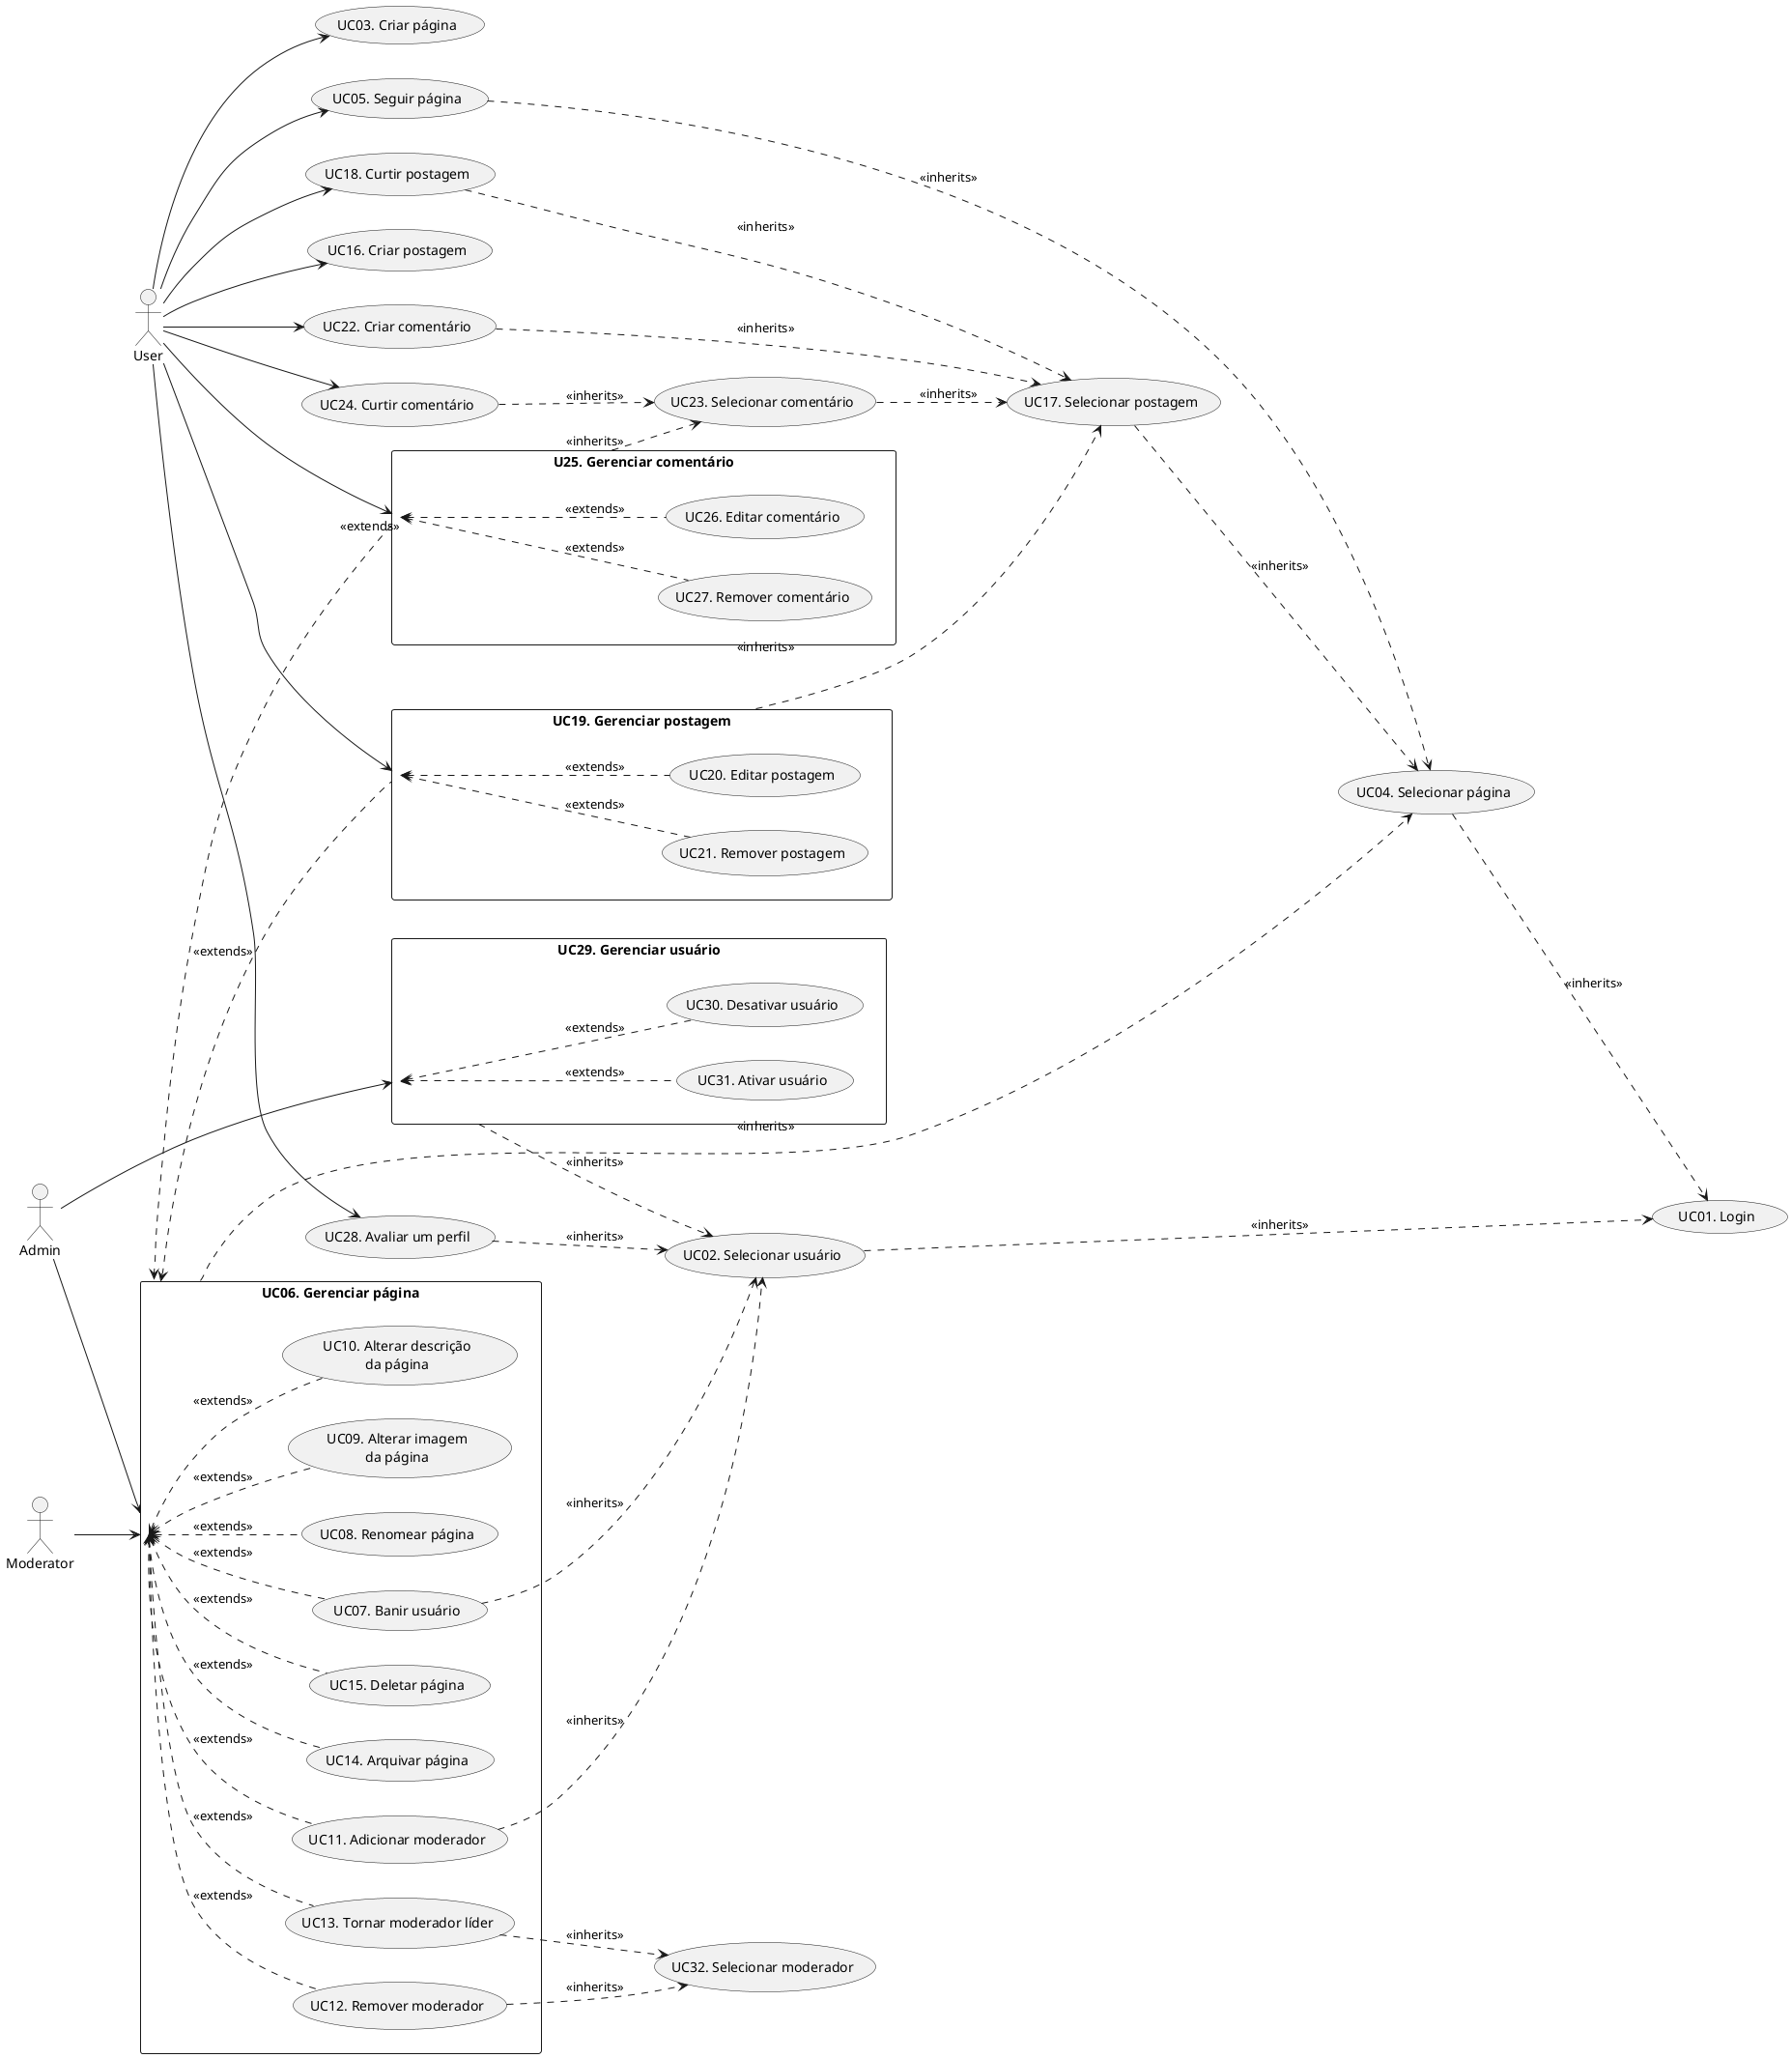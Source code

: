@startuml usecase

left to right direction

actor User
actor Moderator
actor Admin

usecase "UC01. Login" as U1
usecase "UC02. Selecionar usuário" as U2
usecase "UC03. Criar página" as U3
usecase "UC04. Selecionar página" as U4
usecase "UC05. Seguir página" as U5

rectangle "UC06. Gerenciar página" as U6 {
    usecase "UC07. Banir usuário" as U7
    usecase "UC08. Renomear página" as U8
    usecase "UC09. Alterar imagem\nda página" as U9
    usecase "UC10. Alterar descrição\nda página" as U10
    usecase "UC11. Adicionar moderador" as U11
    usecase "UC12. Remover moderador" as U12
    usecase "UC13. Tornar moderador líder" as U13
    usecase "UC14. Arquivar página" as U14
    usecase "UC15. Deletar página" as U15
}

usecase "UC16. Criar postagem" as U16
usecase "UC17. Selecionar postagem" as U17
usecase "UC18. Curtir postagem" as U18

rectangle "UC19. Gerenciar postagem" as U19{
    usecase "UC20. Editar postagem" as U20
    usecase "UC21. Remover postagem" as U21
}

usecase "UC22. Criar comentário" as U22
usecase "UC23. Selecionar comentário" as U23
usecase "UC24. Curtir comentário" as U24

rectangle "U25. Gerenciar comentário" as U25 {
    usecase "UC26. Editar comentário" as U26
    usecase "UC27. Remover comentário" as U27
}

usecase "UC28. Avaliar um perfil" as U28

rectangle "UC29. Gerenciar usuário" as U29 {
    usecase "UC30. Desativar usuário" as U30
    usecase "UC31. Ativar usuário" as U31
}

usecase "UC32. Selecionar moderador" as U32

User --> U3
User --> U5
User --> U16
User --> U18
User --> U19
User --> U22
User --> U24
User --> U25
User --> U28

Admin --> U6
Admin --> U29

Moderator --> U6

U2 ..> U1 : <<inherits>>
U4 ..> U1 : <<inherits>>

U5 ..> U4 : <<inherits>>
U6 ..> U4 : <<inherits>>

U6 <.. U7 : <<extends>>
U6 <.. U8 : <<extends>>
U6 <.. U9 : <<extends>>
U6 <.. U10 : <<extends>>
U6 <.. U11 : <<extends>>
U6 <.. U12 : <<extends>>
U6 <.. U13 : <<extends>>
U6 <.. U14 : <<extends>>
U6 <.. U15 : <<extends>>
U6 <.. U19 : <<extends>>
U6 <.. U25 : " " "<<extends>>"

U7 ..> U2 : <<inherits>>
U11 ..> U2 : <<inherits>>
U12 ..> U32 : <<inherits>>
U13 ..> U32 : <<inherits>>

U17 ..> U4 : <<inherits>>

U18 ..> U17 : <<inherits>>
U19 ..> U17 : <<inherits>>

U19 <.. U20 : <<extends>>
U19 <.. U21 : <<extends>>

U22 ..> U17 : <<inherits>>

U23 ..> U17 : <<inherits>>

U24 ..> U23 : <<inherits>>
U25 ..> U23 : <<inherits>>

U25 <.. U26 : <<extends>>
U25 <.. U27 : <<extends>>

U28 ..> U2 : <<inherits>>

U29 ..> U2 : <<inherits>>
U29 <.. U30 : <<extends>>
U29 <.. U31 : <<extends>>

@enduml